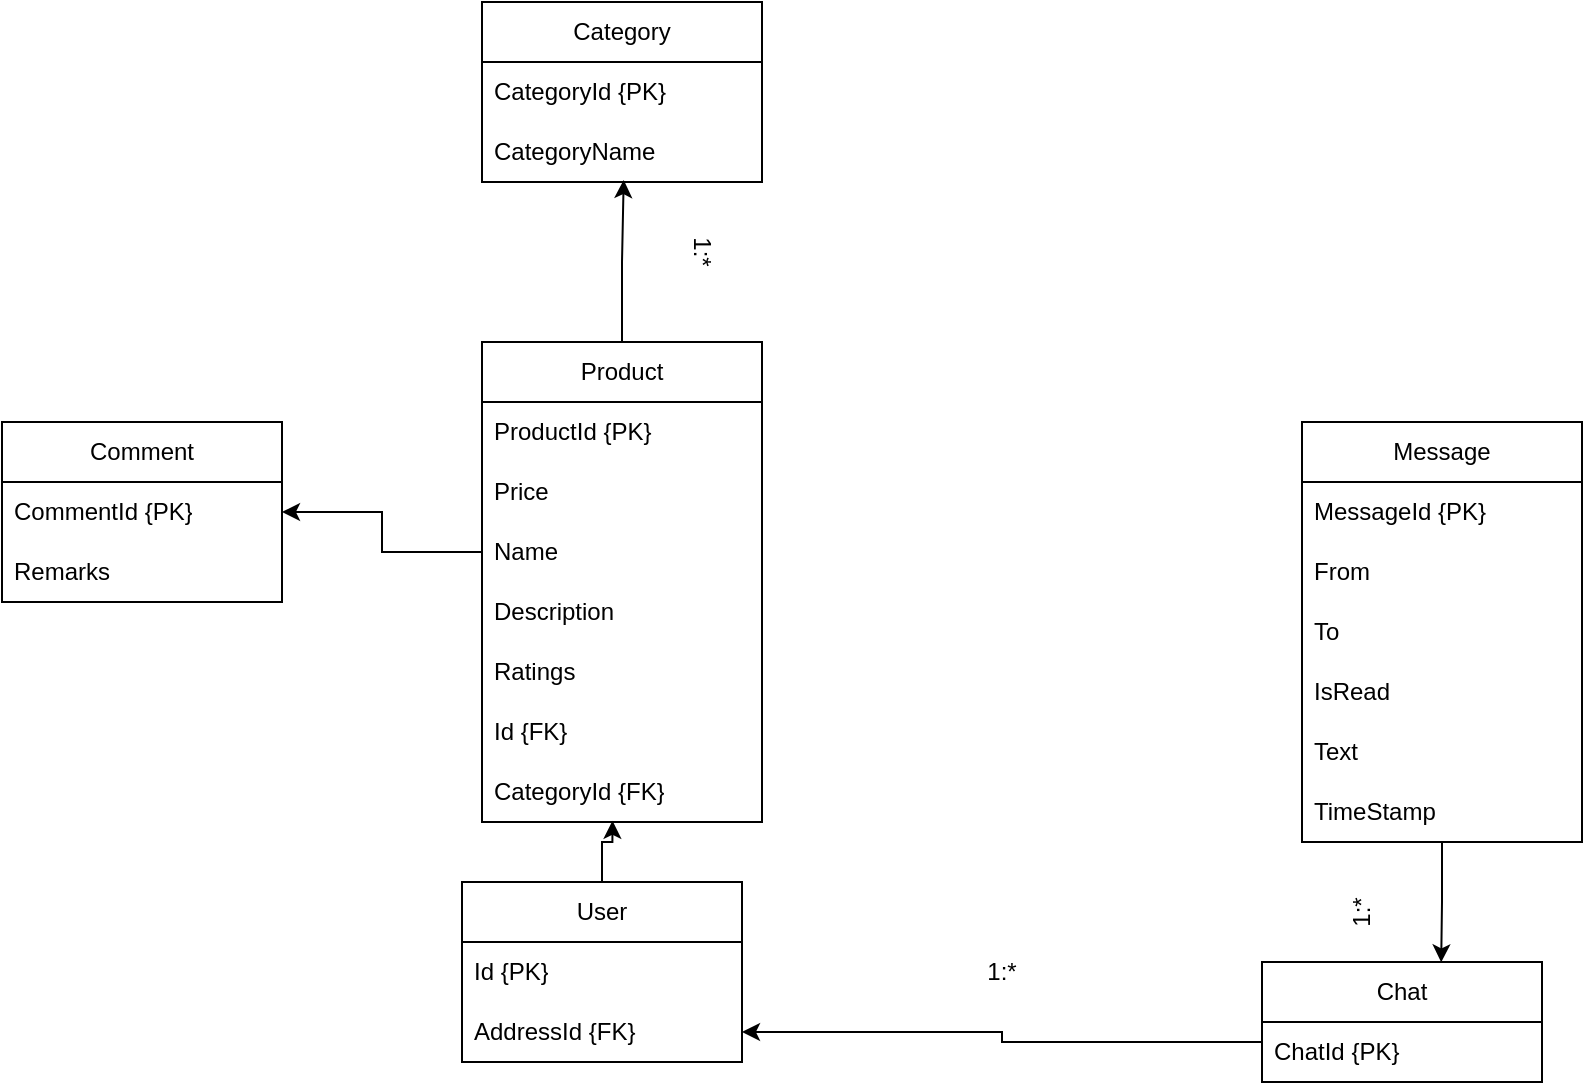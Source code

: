 <mxfile version="24.6.4" type="device">
  <diagram name="Page-1" id="awvszcCyoiaaIIYue7jB">
    <mxGraphModel dx="1290" dy="669" grid="1" gridSize="10" guides="1" tooltips="1" connect="1" arrows="1" fold="1" page="1" pageScale="1" pageWidth="827" pageHeight="1169" math="0" shadow="0">
      <root>
        <mxCell id="0" />
        <mxCell id="1" parent="0" />
        <mxCell id="m3iNih5AvIpFLNIZHc_x-1" value="Product" style="swimlane;fontStyle=0;childLayout=stackLayout;horizontal=1;startSize=30;horizontalStack=0;resizeParent=1;resizeParentMax=0;resizeLast=0;collapsible=1;marginBottom=0;whiteSpace=wrap;html=1;" parent="1" vertex="1">
          <mxGeometry x="250" y="200" width="140" height="240" as="geometry" />
        </mxCell>
        <mxCell id="m3iNih5AvIpFLNIZHc_x-2" value="ProductId {PK}" style="text;strokeColor=none;fillColor=none;align=left;verticalAlign=middle;spacingLeft=4;spacingRight=4;overflow=hidden;points=[[0,0.5],[1,0.5]];portConstraint=eastwest;rotatable=0;whiteSpace=wrap;html=1;" parent="m3iNih5AvIpFLNIZHc_x-1" vertex="1">
          <mxGeometry y="30" width="140" height="30" as="geometry" />
        </mxCell>
        <mxCell id="m3iNih5AvIpFLNIZHc_x-3" value="Price" style="text;strokeColor=none;fillColor=none;align=left;verticalAlign=middle;spacingLeft=4;spacingRight=4;overflow=hidden;points=[[0,0.5],[1,0.5]];portConstraint=eastwest;rotatable=0;whiteSpace=wrap;html=1;" parent="m3iNih5AvIpFLNIZHc_x-1" vertex="1">
          <mxGeometry y="60" width="140" height="30" as="geometry" />
        </mxCell>
        <mxCell id="IZNrDUlnrhZSLw5RuV1X-2" value="Name" style="text;strokeColor=none;fillColor=none;align=left;verticalAlign=middle;spacingLeft=4;spacingRight=4;overflow=hidden;points=[[0,0.5],[1,0.5]];portConstraint=eastwest;rotatable=0;whiteSpace=wrap;html=1;" vertex="1" parent="m3iNih5AvIpFLNIZHc_x-1">
          <mxGeometry y="90" width="140" height="30" as="geometry" />
        </mxCell>
        <mxCell id="m3iNih5AvIpFLNIZHc_x-5" value="Description" style="text;strokeColor=none;fillColor=none;align=left;verticalAlign=middle;spacingLeft=4;spacingRight=4;overflow=hidden;points=[[0,0.5],[1,0.5]];portConstraint=eastwest;rotatable=0;whiteSpace=wrap;html=1;" parent="m3iNih5AvIpFLNIZHc_x-1" vertex="1">
          <mxGeometry y="120" width="140" height="30" as="geometry" />
        </mxCell>
        <mxCell id="m3iNih5AvIpFLNIZHc_x-4" value="Ratings" style="text;strokeColor=none;fillColor=none;align=left;verticalAlign=middle;spacingLeft=4;spacingRight=4;overflow=hidden;points=[[0,0.5],[1,0.5]];portConstraint=eastwest;rotatable=0;whiteSpace=wrap;html=1;" parent="m3iNih5AvIpFLNIZHc_x-1" vertex="1">
          <mxGeometry y="150" width="140" height="30" as="geometry" />
        </mxCell>
        <mxCell id="m3iNih5AvIpFLNIZHc_x-6" value="Id {FK}" style="text;strokeColor=none;fillColor=none;align=left;verticalAlign=middle;spacingLeft=4;spacingRight=4;overflow=hidden;points=[[0,0.5],[1,0.5]];portConstraint=eastwest;rotatable=0;whiteSpace=wrap;html=1;" parent="m3iNih5AvIpFLNIZHc_x-1" vertex="1">
          <mxGeometry y="180" width="140" height="30" as="geometry" />
        </mxCell>
        <mxCell id="m3iNih5AvIpFLNIZHc_x-7" value="CategoryId {FK}" style="text;strokeColor=none;fillColor=none;align=left;verticalAlign=middle;spacingLeft=4;spacingRight=4;overflow=hidden;points=[[0,0.5],[1,0.5]];portConstraint=eastwest;rotatable=0;whiteSpace=wrap;html=1;" parent="m3iNih5AvIpFLNIZHc_x-1" vertex="1">
          <mxGeometry y="210" width="140" height="30" as="geometry" />
        </mxCell>
        <mxCell id="m3iNih5AvIpFLNIZHc_x-8" value="Comment" style="swimlane;fontStyle=0;childLayout=stackLayout;horizontal=1;startSize=30;horizontalStack=0;resizeParent=1;resizeParentMax=0;resizeLast=0;collapsible=1;marginBottom=0;whiteSpace=wrap;html=1;" parent="1" vertex="1">
          <mxGeometry x="10" y="240" width="140" height="90" as="geometry" />
        </mxCell>
        <mxCell id="m3iNih5AvIpFLNIZHc_x-9" value="CommentId {PK}" style="text;strokeColor=none;fillColor=none;align=left;verticalAlign=middle;spacingLeft=4;spacingRight=4;overflow=hidden;points=[[0,0.5],[1,0.5]];portConstraint=eastwest;rotatable=0;whiteSpace=wrap;html=1;" parent="m3iNih5AvIpFLNIZHc_x-8" vertex="1">
          <mxGeometry y="30" width="140" height="30" as="geometry" />
        </mxCell>
        <mxCell id="m3iNih5AvIpFLNIZHc_x-14" value="Remarks" style="text;strokeColor=none;fillColor=none;align=left;verticalAlign=middle;spacingLeft=4;spacingRight=4;overflow=hidden;points=[[0,0.5],[1,0.5]];portConstraint=eastwest;rotatable=0;whiteSpace=wrap;html=1;" parent="m3iNih5AvIpFLNIZHc_x-8" vertex="1">
          <mxGeometry y="60" width="140" height="30" as="geometry" />
        </mxCell>
        <mxCell id="m3iNih5AvIpFLNIZHc_x-16" value="Category" style="swimlane;fontStyle=0;childLayout=stackLayout;horizontal=1;startSize=30;horizontalStack=0;resizeParent=1;resizeParentMax=0;resizeLast=0;collapsible=1;marginBottom=0;whiteSpace=wrap;html=1;" parent="1" vertex="1">
          <mxGeometry x="250" y="30" width="140" height="90" as="geometry" />
        </mxCell>
        <mxCell id="m3iNih5AvIpFLNIZHc_x-17" value="CategoryId {PK}" style="text;strokeColor=none;fillColor=none;align=left;verticalAlign=middle;spacingLeft=4;spacingRight=4;overflow=hidden;points=[[0,0.5],[1,0.5]];portConstraint=eastwest;rotatable=0;whiteSpace=wrap;html=1;" parent="m3iNih5AvIpFLNIZHc_x-16" vertex="1">
          <mxGeometry y="30" width="140" height="30" as="geometry" />
        </mxCell>
        <mxCell id="m3iNih5AvIpFLNIZHc_x-18" value="CategoryName" style="text;strokeColor=none;fillColor=none;align=left;verticalAlign=middle;spacingLeft=4;spacingRight=4;overflow=hidden;points=[[0,0.5],[1,0.5]];portConstraint=eastwest;rotatable=0;whiteSpace=wrap;html=1;" parent="m3iNih5AvIpFLNIZHc_x-16" vertex="1">
          <mxGeometry y="60" width="140" height="30" as="geometry" />
        </mxCell>
        <mxCell id="m3iNih5AvIpFLNIZHc_x-29" value="Message" style="swimlane;fontStyle=0;childLayout=stackLayout;horizontal=1;startSize=30;horizontalStack=0;resizeParent=1;resizeParentMax=0;resizeLast=0;collapsible=1;marginBottom=0;whiteSpace=wrap;html=1;" parent="1" vertex="1">
          <mxGeometry x="660" y="240" width="140" height="210" as="geometry" />
        </mxCell>
        <mxCell id="m3iNih5AvIpFLNIZHc_x-30" value="MessageId {PK}" style="text;strokeColor=none;fillColor=none;align=left;verticalAlign=middle;spacingLeft=4;spacingRight=4;overflow=hidden;points=[[0,0.5],[1,0.5]];portConstraint=eastwest;rotatable=0;whiteSpace=wrap;html=1;" parent="m3iNih5AvIpFLNIZHc_x-29" vertex="1">
          <mxGeometry y="30" width="140" height="30" as="geometry" />
        </mxCell>
        <mxCell id="m3iNih5AvIpFLNIZHc_x-31" value="From" style="text;strokeColor=none;fillColor=none;align=left;verticalAlign=middle;spacingLeft=4;spacingRight=4;overflow=hidden;points=[[0,0.5],[1,0.5]];portConstraint=eastwest;rotatable=0;whiteSpace=wrap;html=1;" parent="m3iNih5AvIpFLNIZHc_x-29" vertex="1">
          <mxGeometry y="60" width="140" height="30" as="geometry" />
        </mxCell>
        <mxCell id="m3iNih5AvIpFLNIZHc_x-32" value="To" style="text;strokeColor=none;fillColor=none;align=left;verticalAlign=middle;spacingLeft=4;spacingRight=4;overflow=hidden;points=[[0,0.5],[1,0.5]];portConstraint=eastwest;rotatable=0;whiteSpace=wrap;html=1;" parent="m3iNih5AvIpFLNIZHc_x-29" vertex="1">
          <mxGeometry y="90" width="140" height="30" as="geometry" />
        </mxCell>
        <mxCell id="m3iNih5AvIpFLNIZHc_x-33" value="IsRead" style="text;strokeColor=none;fillColor=none;align=left;verticalAlign=middle;spacingLeft=4;spacingRight=4;overflow=hidden;points=[[0,0.5],[1,0.5]];portConstraint=eastwest;rotatable=0;whiteSpace=wrap;html=1;" parent="m3iNih5AvIpFLNIZHc_x-29" vertex="1">
          <mxGeometry y="120" width="140" height="30" as="geometry" />
        </mxCell>
        <mxCell id="m3iNih5AvIpFLNIZHc_x-34" value="Text" style="text;strokeColor=none;fillColor=none;align=left;verticalAlign=middle;spacingLeft=4;spacingRight=4;overflow=hidden;points=[[0,0.5],[1,0.5]];portConstraint=eastwest;rotatable=0;whiteSpace=wrap;html=1;" parent="m3iNih5AvIpFLNIZHc_x-29" vertex="1">
          <mxGeometry y="150" width="140" height="30" as="geometry" />
        </mxCell>
        <mxCell id="m3iNih5AvIpFLNIZHc_x-35" value="TimeStamp" style="text;strokeColor=none;fillColor=none;align=left;verticalAlign=middle;spacingLeft=4;spacingRight=4;overflow=hidden;points=[[0,0.5],[1,0.5]];portConstraint=eastwest;rotatable=0;whiteSpace=wrap;html=1;" parent="m3iNih5AvIpFLNIZHc_x-29" vertex="1">
          <mxGeometry y="180" width="140" height="30" as="geometry" />
        </mxCell>
        <mxCell id="m3iNih5AvIpFLNIZHc_x-36" value="Chat" style="swimlane;fontStyle=0;childLayout=stackLayout;horizontal=1;startSize=30;horizontalStack=0;resizeParent=1;resizeParentMax=0;resizeLast=0;collapsible=1;marginBottom=0;whiteSpace=wrap;html=1;" parent="1" vertex="1">
          <mxGeometry x="640" y="510" width="140" height="60" as="geometry" />
        </mxCell>
        <mxCell id="m3iNih5AvIpFLNIZHc_x-37" value="ChatId {PK}" style="text;strokeColor=none;fillColor=none;align=left;verticalAlign=middle;spacingLeft=4;spacingRight=4;overflow=hidden;points=[[0,0.5],[1,0.5]];portConstraint=eastwest;rotatable=0;whiteSpace=wrap;html=1;" parent="m3iNih5AvIpFLNIZHc_x-36" vertex="1">
          <mxGeometry y="30" width="140" height="30" as="geometry" />
        </mxCell>
        <mxCell id="MJrlhWcsBH9VeAX42Bp6-2" value="" style="edgeStyle=orthogonalEdgeStyle;rounded=0;orthogonalLoop=1;jettySize=auto;html=1;entryX=0.466;entryY=0.98;entryDx=0;entryDy=0;entryPerimeter=0;" parent="1" source="m3iNih5AvIpFLNIZHc_x-39" target="m3iNih5AvIpFLNIZHc_x-7" edge="1">
          <mxGeometry relative="1" as="geometry" />
        </mxCell>
        <mxCell id="m3iNih5AvIpFLNIZHc_x-39" value="User" style="swimlane;fontStyle=0;childLayout=stackLayout;horizontal=1;startSize=30;horizontalStack=0;resizeParent=1;resizeParentMax=0;resizeLast=0;collapsible=1;marginBottom=0;whiteSpace=wrap;html=1;" parent="1" vertex="1">
          <mxGeometry x="240" y="470" width="140" height="90" as="geometry" />
        </mxCell>
        <mxCell id="m3iNih5AvIpFLNIZHc_x-40" value="Id {PK}" style="text;strokeColor=none;fillColor=none;align=left;verticalAlign=middle;spacingLeft=4;spacingRight=4;overflow=hidden;points=[[0,0.5],[1,0.5]];portConstraint=eastwest;rotatable=0;whiteSpace=wrap;html=1;" parent="m3iNih5AvIpFLNIZHc_x-39" vertex="1">
          <mxGeometry y="30" width="140" height="30" as="geometry" />
        </mxCell>
        <mxCell id="m3iNih5AvIpFLNIZHc_x-41" value="AddressId {FK}" style="text;strokeColor=none;fillColor=none;align=left;verticalAlign=middle;spacingLeft=4;spacingRight=4;overflow=hidden;points=[[0,0.5],[1,0.5]];portConstraint=eastwest;rotatable=0;whiteSpace=wrap;html=1;" parent="m3iNih5AvIpFLNIZHc_x-39" vertex="1">
          <mxGeometry y="60" width="140" height="30" as="geometry" />
        </mxCell>
        <mxCell id="MJrlhWcsBH9VeAX42Bp6-4" style="edgeStyle=orthogonalEdgeStyle;rounded=0;orthogonalLoop=1;jettySize=auto;html=1;entryX=1;entryY=0.5;entryDx=0;entryDy=0;" parent="1" source="m3iNih5AvIpFLNIZHc_x-37" target="m3iNih5AvIpFLNIZHc_x-41" edge="1">
          <mxGeometry relative="1" as="geometry">
            <Array as="points">
              <mxPoint x="510" y="550" />
              <mxPoint x="510" y="545" />
            </Array>
          </mxGeometry>
        </mxCell>
        <mxCell id="MJrlhWcsBH9VeAX42Bp6-5" style="edgeStyle=orthogonalEdgeStyle;rounded=0;orthogonalLoop=1;jettySize=auto;html=1;entryX=0.64;entryY=0.003;entryDx=0;entryDy=0;entryPerimeter=0;" parent="1" source="m3iNih5AvIpFLNIZHc_x-29" target="m3iNih5AvIpFLNIZHc_x-36" edge="1">
          <mxGeometry relative="1" as="geometry" />
        </mxCell>
        <mxCell id="MJrlhWcsBH9VeAX42Bp6-6" style="edgeStyle=orthogonalEdgeStyle;rounded=0;orthogonalLoop=1;jettySize=auto;html=1;entryX=0.506;entryY=0.967;entryDx=0;entryDy=0;entryPerimeter=0;" parent="1" source="m3iNih5AvIpFLNIZHc_x-1" target="m3iNih5AvIpFLNIZHc_x-18" edge="1">
          <mxGeometry relative="1" as="geometry" />
        </mxCell>
        <mxCell id="MJrlhWcsBH9VeAX42Bp6-7" value="1:*" style="text;html=1;align=center;verticalAlign=middle;whiteSpace=wrap;rounded=0;" parent="1" vertex="1">
          <mxGeometry x="480" y="500" width="60" height="30" as="geometry" />
        </mxCell>
        <mxCell id="MJrlhWcsBH9VeAX42Bp6-9" value="1:*" style="text;html=1;align=center;verticalAlign=middle;whiteSpace=wrap;rounded=0;rotation=90;" parent="1" vertex="1">
          <mxGeometry x="330" y="140" width="60" height="30" as="geometry" />
        </mxCell>
        <mxCell id="MJrlhWcsBH9VeAX42Bp6-10" value="1:*" style="text;html=1;align=center;verticalAlign=middle;whiteSpace=wrap;rounded=0;rotation=-90;" parent="1" vertex="1">
          <mxGeometry x="660" y="470" width="60" height="30" as="geometry" />
        </mxCell>
        <mxCell id="IZNrDUlnrhZSLw5RuV1X-3" style="edgeStyle=orthogonalEdgeStyle;rounded=0;orthogonalLoop=1;jettySize=auto;html=1;entryX=1;entryY=0.5;entryDx=0;entryDy=0;" edge="1" parent="1" source="IZNrDUlnrhZSLw5RuV1X-2" target="m3iNih5AvIpFLNIZHc_x-9">
          <mxGeometry relative="1" as="geometry" />
        </mxCell>
      </root>
    </mxGraphModel>
  </diagram>
</mxfile>
